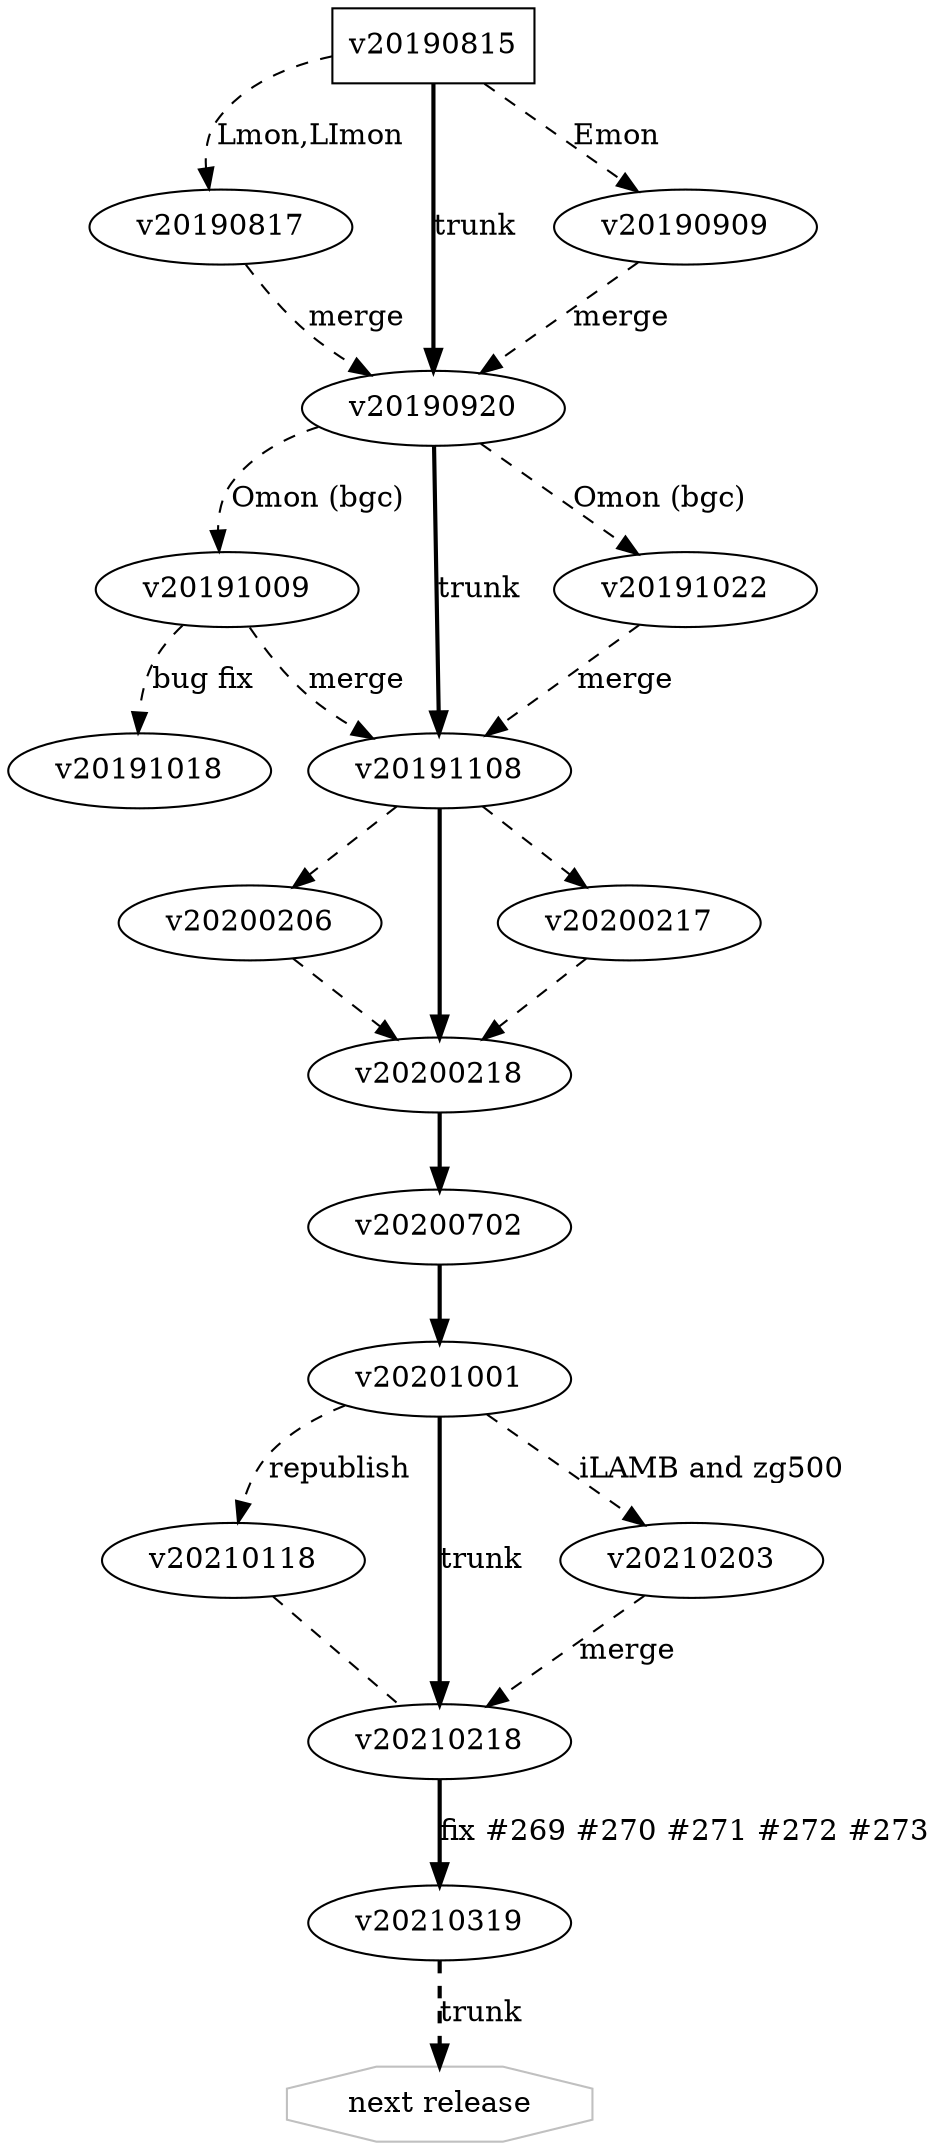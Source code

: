  digraph G {
   v20190815 [shape=box;label="v20190815"];
   //v20190920 [shape=box];
   //v20191108 [shape=box];
   v20190815 -> v20190817 [style=dashed,label="Lmon,LImon"];
   v20190815 -> v20190920 [penwidth=2.0,weight="2",label="trunk"];
   v20190815 -> v20190909 [style=dashed,label="Emon"];
   v20190817 -> v20190920 [style=dashed,label="merge"];
   v20190909 -> v20190920 [style=dashed,label="merge"];
   v20190920 -> v20191009 [style=dashed,weight="1",label="Omon (bgc)"];
   v20190920 -> v20191108 [penwidth=2.0,wegith="2",label="trunk"];
   v20190920 -> v20191022 [style=dashed,weight="1",label="Omon (bgc)"];
   v20191009 -> v20191018 [style=dashed,wegith="1",label="bug fix"];
   v20191009 -> v20191108 [style=dashed,wegith="1",label="merge"];
   v20191022 -> v20191108 [style=dashed,wegith="1",label="merge"];
   v20191108 -> v20200206 [style=dashed,weigth="1"];
   v20200206 -> v20200218 [style=dashed,weigth="1"];
   v20191108 -> v20200218 [penwidth=2.0,weigth="2"];
   v20191108 -> v20200217 [style=dashed,weigth="1"];
   v20200217 -> v20200218 [style=dashed,weigth="1"];
   v20200218 -> v20200702 [penwidth=2.0,weigth="2"];
   v20200702 -> v20201001 [penwidth=2.0,weigth="2"];
   v20201001 -> v20210118 [penwidth=1.0,style=dashed,weigth="1",label="republish"];
   v20210118 -> v20210218 [penwidth=1.0,arrowhead=none,style=dashed,weigth="1"];
   v20201001 -> v20210218 [style=solid,penwidth=2.0,weigth="2",label="trunk"];
   v20201001 -> v20210203 [penwidth=1.0,style=dashed,weigth="1",label="iLAMB and zg500"];
   v20210203 -> v20210218 [style=dashed,penwidth=1.0,weigth="1",label="merge"];
   v20210218 -> v20210319 [style=solid,penwidth=2.0,weigth="1",label="fix #269 #270 #271 #272 #273"];
   "next release" [shape=octagon;color=gray;label="next release"];
   v20210319 -> "next release" [style=dashed;penwidth=2.0;label="trunk"];
 }
